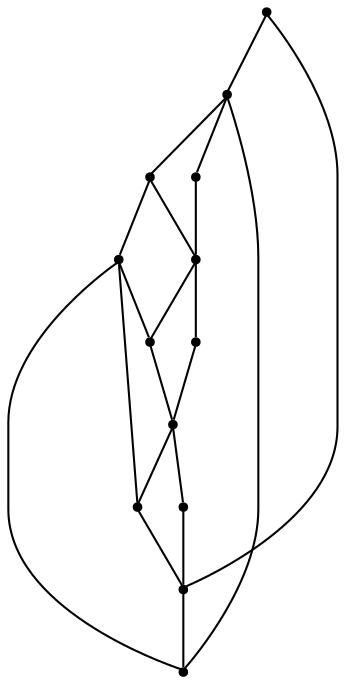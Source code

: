graph {
  node [shape=point,comment="{\"directed\":false,\"doi\":\"10.1007/978-3-031-49275-4_2\",\"figure\":\"7\"}"]

  v0 [pos="958.1860145627547,893.3141562920862"]
  v1 [pos="958.1776844800363,745.546658719457"]
  v2 [pos="941.0790769031586,819.4366390943328"]
  v3 [pos="884.2950650178548,876.2158218575748"]
  v4 [pos="903.7356340185463,838.8770334256506"]
  v5 [pos="903.7398308541143,799.9921751541586"]
  v6 [pos="884.2950650178548,819.4324423101997"]
  v7 [pos="864.8544324287456,799.9921751541586"]
  v8 [pos="884.2991982650051,762.6532595469578"]
  v9 [pos="864.8544324287456,838.8728366415176"]
  v10 [pos="810.4166423912412,893.3058898990965"]
  v11 [pos="827.5151863797013,819.4324423101997"]
  v12 [pos="810.4249724739597,745.5549251124464"]

  v1 -- v2 [id="-3",pos="958.1776844800363,745.546658719457 941.0790769031586,819.4366390943328 941.0790769031586,819.4366390943328 941.0790769031586,819.4366390943328"]
  v10 -- v11 [id="-6",pos="810.4166423912412,893.3058898990965 827.5151863797013,819.4324423101997 827.5151863797013,819.4324423101997 827.5151863797013,819.4324423101997"]
  v12 -- v8 [id="-7",pos="810.4249724739597,745.5549251124464 884.2991982650051,762.6532595469578 884.2991982650051,762.6532595469578 884.2991982650051,762.6532595469578"]
  v11 -- v12 [id="-8",pos="827.5151863797013,819.4324423101997 810.4249724739597,745.5549251124464 810.4249724739597,745.5549251124464 810.4249724739597,745.5549251124464"]
  v11 -- v7 [id="-9",pos="827.5151863797013,819.4324423101997 864.8544324287456,799.9921751541586 864.8544324287456,799.9921751541586 864.8544324287456,799.9921751541586"]
  v9 -- v11 [id="-10",pos="864.8544324287456,838.8728366415176 827.5151863797013,819.4324423101997 827.5151863797013,819.4324423101997 827.5151863797013,819.4324423101997"]
  v9 -- v6 [id="-11",pos="864.8544324287456,838.8728366415176 884.2950650178548,819.4324423101997 884.2950650178548,819.4324423101997 884.2950650178548,819.4324423101997"]
  v6 -- v5 [id="-12",pos="884.2950650178548,819.4324423101997 903.7398308541143,799.9921751541586 903.7398308541143,799.9921751541586 903.7398308541143,799.9921751541586"]
  v7 -- v8 [id="-13",pos="864.8544324287456,799.9921751541586 884.2991982650051,762.6532595469578 884.2991982650051,762.6532595469578 884.2991982650051,762.6532595469578"]
  v0 -- v3 [id="-14",pos="958.1860145627547,893.3141562920862 884.2950650178548,876.2158218575748 884.2950650178548,876.2158218575748 884.2950650178548,876.2158218575748"]
  v2 -- v4 [id="-15",pos="941.0790769031586,819.4366390943328 903.7356340185463,838.8770334256506 903.7356340185463,838.8770334256506 903.7356340185463,838.8770334256506"]
  v3 -- v10 [id="-16",pos="884.2950650178548,876.2158218575748 810.4166423912412,893.3058898990965 810.4166423912412,893.3058898990965 810.4166423912412,893.3058898990965"]
  v3 -- v9 [id="-17",pos="884.2950650178548,876.2158218575748 864.8544324287456,838.8728366415176 864.8544324287456,838.8728366415176 864.8544324287456,838.8728366415176"]
  v8 -- v1 [id="-18",pos="884.2991982650051,762.6532595469578 958.1776844800363,745.546658719457 958.1776844800363,745.546658719457 958.1776844800363,745.546658719457"]
  v8 -- v5 [id="-19",pos="884.2991982650051,762.6532595469578 903.7398308541143,799.9921751541586 903.7398308541143,799.9921751541586 903.7398308541143,799.9921751541586"]
  v2 -- v0 [id="-20",pos="941.0790769031586,819.4366390943328 958.1860145627547,893.3141562920862 958.1860145627547,893.3141562920862 958.1860145627547,893.3141562920862"]
  v5 -- v2 [id="-21",pos="903.7398308541143,799.9921751541586 941.0790769031586,819.4366390943328 941.0790769031586,819.4366390943328 941.0790769031586,819.4366390943328"]
  v4 -- v3 [id="-22",pos="903.7356340185463,838.8770334256506 884.2950650178548,876.2158218575748 884.2950650178548,876.2158218575748 884.2950650178548,876.2158218575748"]
  v4 -- v6 [id="-23",pos="903.7356340185463,838.8770334256506 884.2950650178548,819.4324423101997 884.2950650178548,819.4324423101997 884.2950650178548,819.4324423101997"]
  v6 -- v7 [id="-24",pos="884.2950650178548,819.4324423101997 864.8544324287456,799.9921751541586 864.8544324287456,799.9921751541586 864.8544324287456,799.9921751541586"]
}